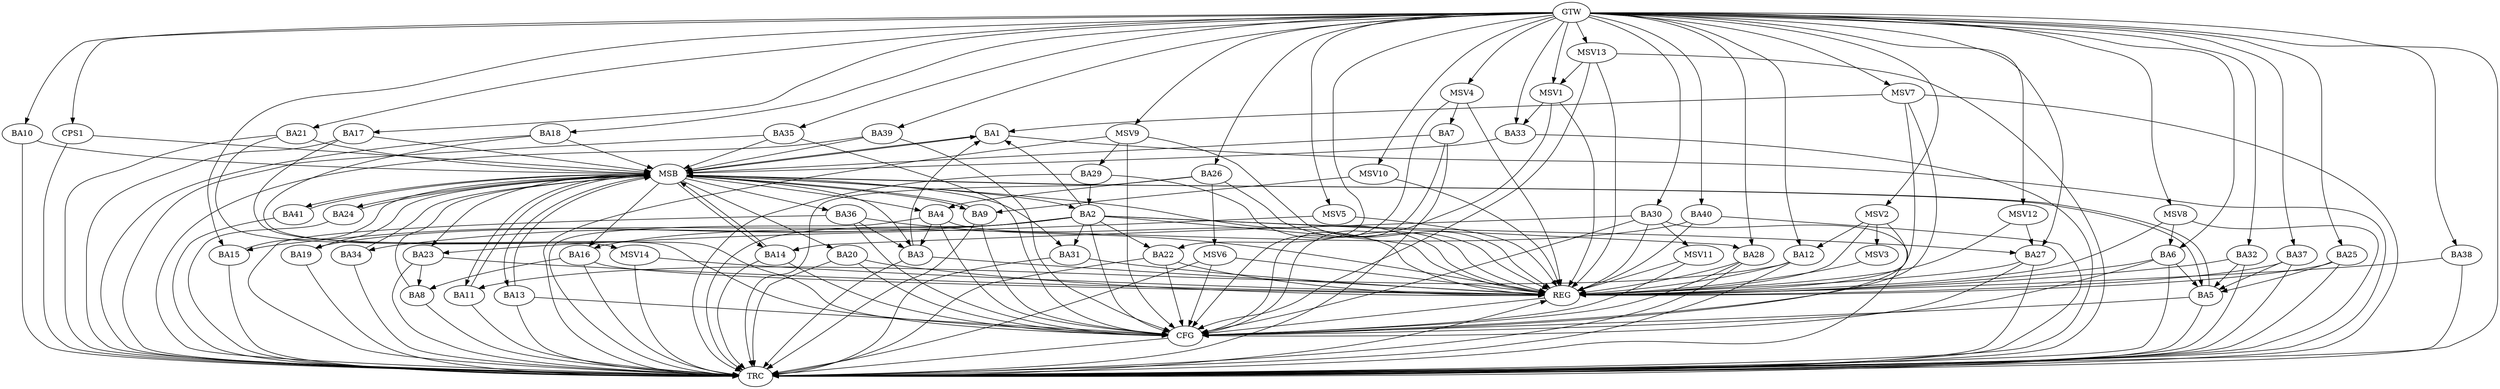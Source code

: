 strict digraph G {
  BA1 [ label="BA1" ];
  BA2 [ label="BA2" ];
  BA3 [ label="BA3" ];
  BA4 [ label="BA4" ];
  BA5 [ label="BA5" ];
  BA6 [ label="BA6" ];
  BA7 [ label="BA7" ];
  BA8 [ label="BA8" ];
  BA9 [ label="BA9" ];
  BA10 [ label="BA10" ];
  BA11 [ label="BA11" ];
  BA12 [ label="BA12" ];
  BA13 [ label="BA13" ];
  BA14 [ label="BA14" ];
  BA15 [ label="BA15" ];
  BA16 [ label="BA16" ];
  BA17 [ label="BA17" ];
  BA18 [ label="BA18" ];
  BA19 [ label="BA19" ];
  BA20 [ label="BA20" ];
  BA21 [ label="BA21" ];
  BA22 [ label="BA22" ];
  BA23 [ label="BA23" ];
  BA24 [ label="BA24" ];
  BA25 [ label="BA25" ];
  BA26 [ label="BA26" ];
  BA27 [ label="BA27" ];
  BA28 [ label="BA28" ];
  BA29 [ label="BA29" ];
  BA30 [ label="BA30" ];
  BA31 [ label="BA31" ];
  BA32 [ label="BA32" ];
  BA33 [ label="BA33" ];
  BA34 [ label="BA34" ];
  BA35 [ label="BA35" ];
  BA36 [ label="BA36" ];
  BA37 [ label="BA37" ];
  BA38 [ label="BA38" ];
  BA39 [ label="BA39" ];
  BA40 [ label="BA40" ];
  BA41 [ label="BA41" ];
  CPS1 [ label="CPS1" ];
  GTW [ label="GTW" ];
  REG [ label="REG" ];
  MSB [ label="MSB" ];
  CFG [ label="CFG" ];
  TRC [ label="TRC" ];
  MSV1 [ label="MSV1" ];
  MSV2 [ label="MSV2" ];
  MSV3 [ label="MSV3" ];
  MSV4 [ label="MSV4" ];
  MSV5 [ label="MSV5" ];
  MSV6 [ label="MSV6" ];
  MSV7 [ label="MSV7" ];
  MSV8 [ label="MSV8" ];
  MSV9 [ label="MSV9" ];
  MSV10 [ label="MSV10" ];
  MSV11 [ label="MSV11" ];
  MSV12 [ label="MSV12" ];
  MSV13 [ label="MSV13" ];
  MSV14 [ label="MSV14" ];
  BA2 -> BA1;
  BA3 -> BA1;
  BA4 -> BA3;
  BA6 -> BA5;
  BA12 -> BA11;
  BA16 -> BA8;
  BA23 -> BA8;
  BA25 -> BA5;
  BA26 -> BA4;
  BA29 -> BA2;
  BA30 -> BA14;
  BA32 -> BA5;
  BA36 -> BA3;
  BA37 -> BA5;
  BA40 -> BA16;
  GTW -> BA6;
  GTW -> BA10;
  GTW -> BA12;
  GTW -> BA15;
  GTW -> BA17;
  GTW -> BA18;
  GTW -> BA21;
  GTW -> BA22;
  GTW -> BA25;
  GTW -> BA26;
  GTW -> BA27;
  GTW -> BA28;
  GTW -> BA30;
  GTW -> BA32;
  GTW -> BA33;
  GTW -> BA35;
  GTW -> BA37;
  GTW -> BA38;
  GTW -> BA39;
  GTW -> BA40;
  GTW -> CPS1;
  BA2 -> REG;
  BA3 -> REG;
  BA4 -> REG;
  BA6 -> REG;
  BA12 -> REG;
  BA16 -> REG;
  BA20 -> REG;
  BA22 -> REG;
  BA23 -> REG;
  BA25 -> REG;
  BA26 -> REG;
  BA27 -> REG;
  BA28 -> REG;
  BA29 -> REG;
  BA30 -> REG;
  BA31 -> REG;
  BA32 -> REG;
  BA36 -> REG;
  BA37 -> REG;
  BA38 -> REG;
  BA40 -> REG;
  BA1 -> MSB;
  MSB -> BA2;
  MSB -> REG;
  BA5 -> MSB;
  MSB -> BA4;
  BA7 -> MSB;
  MSB -> BA3;
  BA8 -> MSB;
  BA9 -> MSB;
  MSB -> BA5;
  BA10 -> MSB;
  BA11 -> MSB;
  BA13 -> MSB;
  MSB -> BA1;
  BA14 -> MSB;
  BA15 -> MSB;
  BA17 -> MSB;
  BA18 -> MSB;
  MSB -> BA14;
  BA19 -> MSB;
  BA21 -> MSB;
  BA24 -> MSB;
  MSB -> BA20;
  BA33 -> MSB;
  BA34 -> MSB;
  MSB -> BA16;
  BA35 -> MSB;
  BA39 -> MSB;
  MSB -> BA11;
  BA41 -> MSB;
  MSB -> BA23;
  CPS1 -> MSB;
  MSB -> BA13;
  MSB -> BA31;
  MSB -> BA36;
  MSB -> BA41;
  MSB -> BA24;
  MSB -> BA9;
  BA2 -> CFG;
  BA4 -> CFG;
  BA18 -> CFG;
  BA22 -> CFG;
  BA39 -> CFG;
  BA28 -> CFG;
  BA14 -> CFG;
  BA35 -> CFG;
  BA27 -> CFG;
  BA6 -> CFG;
  BA9 -> CFG;
  BA30 -> CFG;
  BA7 -> CFG;
  BA17 -> CFG;
  BA13 -> CFG;
  BA5 -> CFG;
  BA36 -> CFG;
  BA20 -> CFG;
  REG -> CFG;
  BA1 -> TRC;
  BA2 -> TRC;
  BA3 -> TRC;
  BA4 -> TRC;
  BA5 -> TRC;
  BA6 -> TRC;
  BA7 -> TRC;
  BA8 -> TRC;
  BA9 -> TRC;
  BA10 -> TRC;
  BA11 -> TRC;
  BA12 -> TRC;
  BA13 -> TRC;
  BA14 -> TRC;
  BA15 -> TRC;
  BA16 -> TRC;
  BA17 -> TRC;
  BA18 -> TRC;
  BA19 -> TRC;
  BA20 -> TRC;
  BA21 -> TRC;
  BA22 -> TRC;
  BA23 -> TRC;
  BA24 -> TRC;
  BA25 -> TRC;
  BA26 -> TRC;
  BA27 -> TRC;
  BA28 -> TRC;
  BA29 -> TRC;
  BA30 -> TRC;
  BA31 -> TRC;
  BA32 -> TRC;
  BA33 -> TRC;
  BA34 -> TRC;
  BA35 -> TRC;
  BA36 -> TRC;
  BA37 -> TRC;
  BA38 -> TRC;
  BA39 -> TRC;
  BA40 -> TRC;
  BA41 -> TRC;
  CPS1 -> TRC;
  GTW -> TRC;
  CFG -> TRC;
  TRC -> REG;
  BA2 -> BA31;
  BA2 -> BA22;
  BA2 -> BA27;
  BA2 -> BA15;
  BA2 -> BA28;
  BA2 -> BA34;
  BA2 -> BA19;
  MSV1 -> BA33;
  GTW -> MSV1;
  MSV1 -> REG;
  MSV1 -> CFG;
  MSV2 -> BA12;
  GTW -> MSV2;
  MSV2 -> REG;
  MSV2 -> CFG;
  MSV2 -> MSV3;
  MSV3 -> REG;
  MSV4 -> BA7;
  GTW -> MSV4;
  MSV4 -> REG;
  MSV4 -> CFG;
  MSV5 -> BA23;
  GTW -> MSV5;
  MSV5 -> REG;
  BA26 -> MSV6;
  MSV6 -> REG;
  MSV6 -> TRC;
  MSV6 -> CFG;
  MSV7 -> BA1;
  GTW -> MSV7;
  MSV7 -> REG;
  MSV7 -> TRC;
  MSV7 -> CFG;
  MSV8 -> BA6;
  GTW -> MSV8;
  MSV8 -> REG;
  MSV8 -> TRC;
  MSV9 -> BA29;
  GTW -> MSV9;
  MSV9 -> REG;
  MSV9 -> TRC;
  MSV9 -> CFG;
  MSV10 -> BA9;
  GTW -> MSV10;
  MSV10 -> REG;
  BA30 -> MSV11;
  MSV11 -> REG;
  MSV11 -> CFG;
  MSV12 -> BA27;
  GTW -> MSV12;
  MSV12 -> REG;
  MSV13 -> MSV1;
  GTW -> MSV13;
  MSV13 -> REG;
  MSV13 -> TRC;
  MSV13 -> CFG;
  BA21 -> MSV14;
  MSV14 -> REG;
  MSV14 -> TRC;
}
